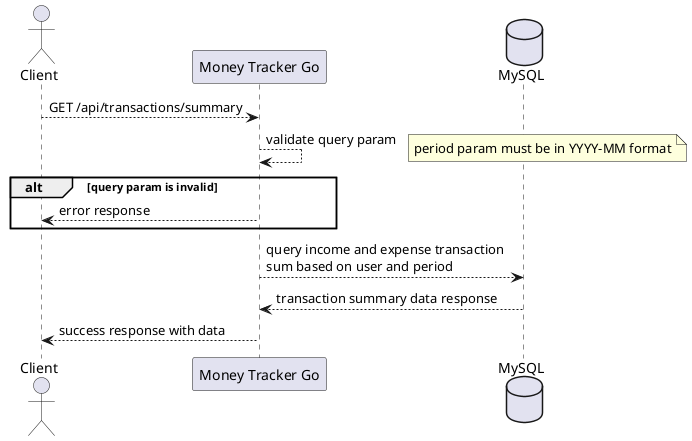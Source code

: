 @startuml Get Transaction Summary

actor "Client" as client
participant "Money Tracker Go" as server
database "MySQL" as db

client --> server : GET /api/transactions/summary
server --> server : validate query param
note right
  period param must be in YYYY-MM format
end note
alt query param is invalid
  server --> client : error response
end
server --> db : query income and expense transaction \nsum based on user and period
db --> server : transaction summary data response
server --> client : success response with data

@enduml